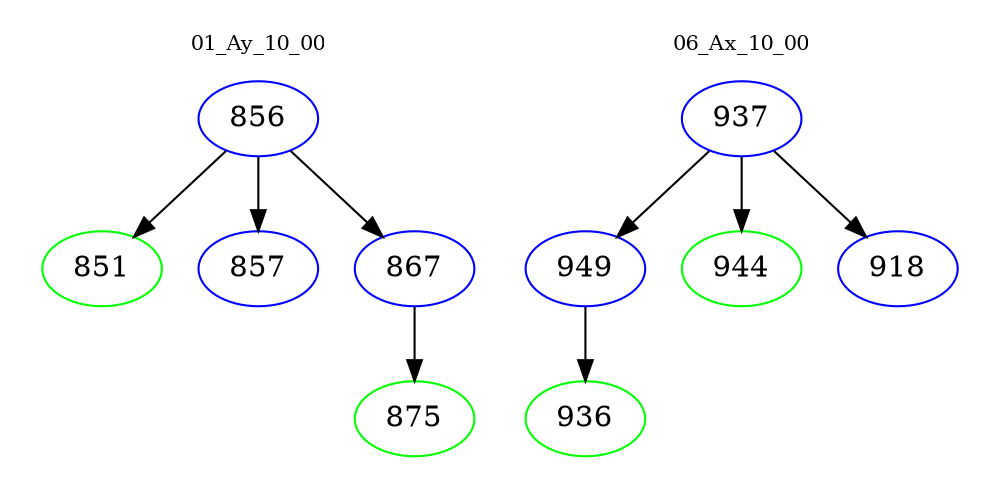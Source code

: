 digraph{
subgraph cluster_0 {
color = white
label = "01_Ay_10_00";
fontsize=10;
T0_856 [label="856", color="blue"]
T0_856 -> T0_851 [color="black"]
T0_851 [label="851", color="green"]
T0_856 -> T0_857 [color="black"]
T0_857 [label="857", color="blue"]
T0_856 -> T0_867 [color="black"]
T0_867 [label="867", color="blue"]
T0_867 -> T0_875 [color="black"]
T0_875 [label="875", color="green"]
}
subgraph cluster_1 {
color = white
label = "06_Ax_10_00";
fontsize=10;
T1_937 [label="937", color="blue"]
T1_937 -> T1_949 [color="black"]
T1_949 [label="949", color="blue"]
T1_949 -> T1_936 [color="black"]
T1_936 [label="936", color="green"]
T1_937 -> T1_944 [color="black"]
T1_944 [label="944", color="green"]
T1_937 -> T1_918 [color="black"]
T1_918 [label="918", color="blue"]
}
}
